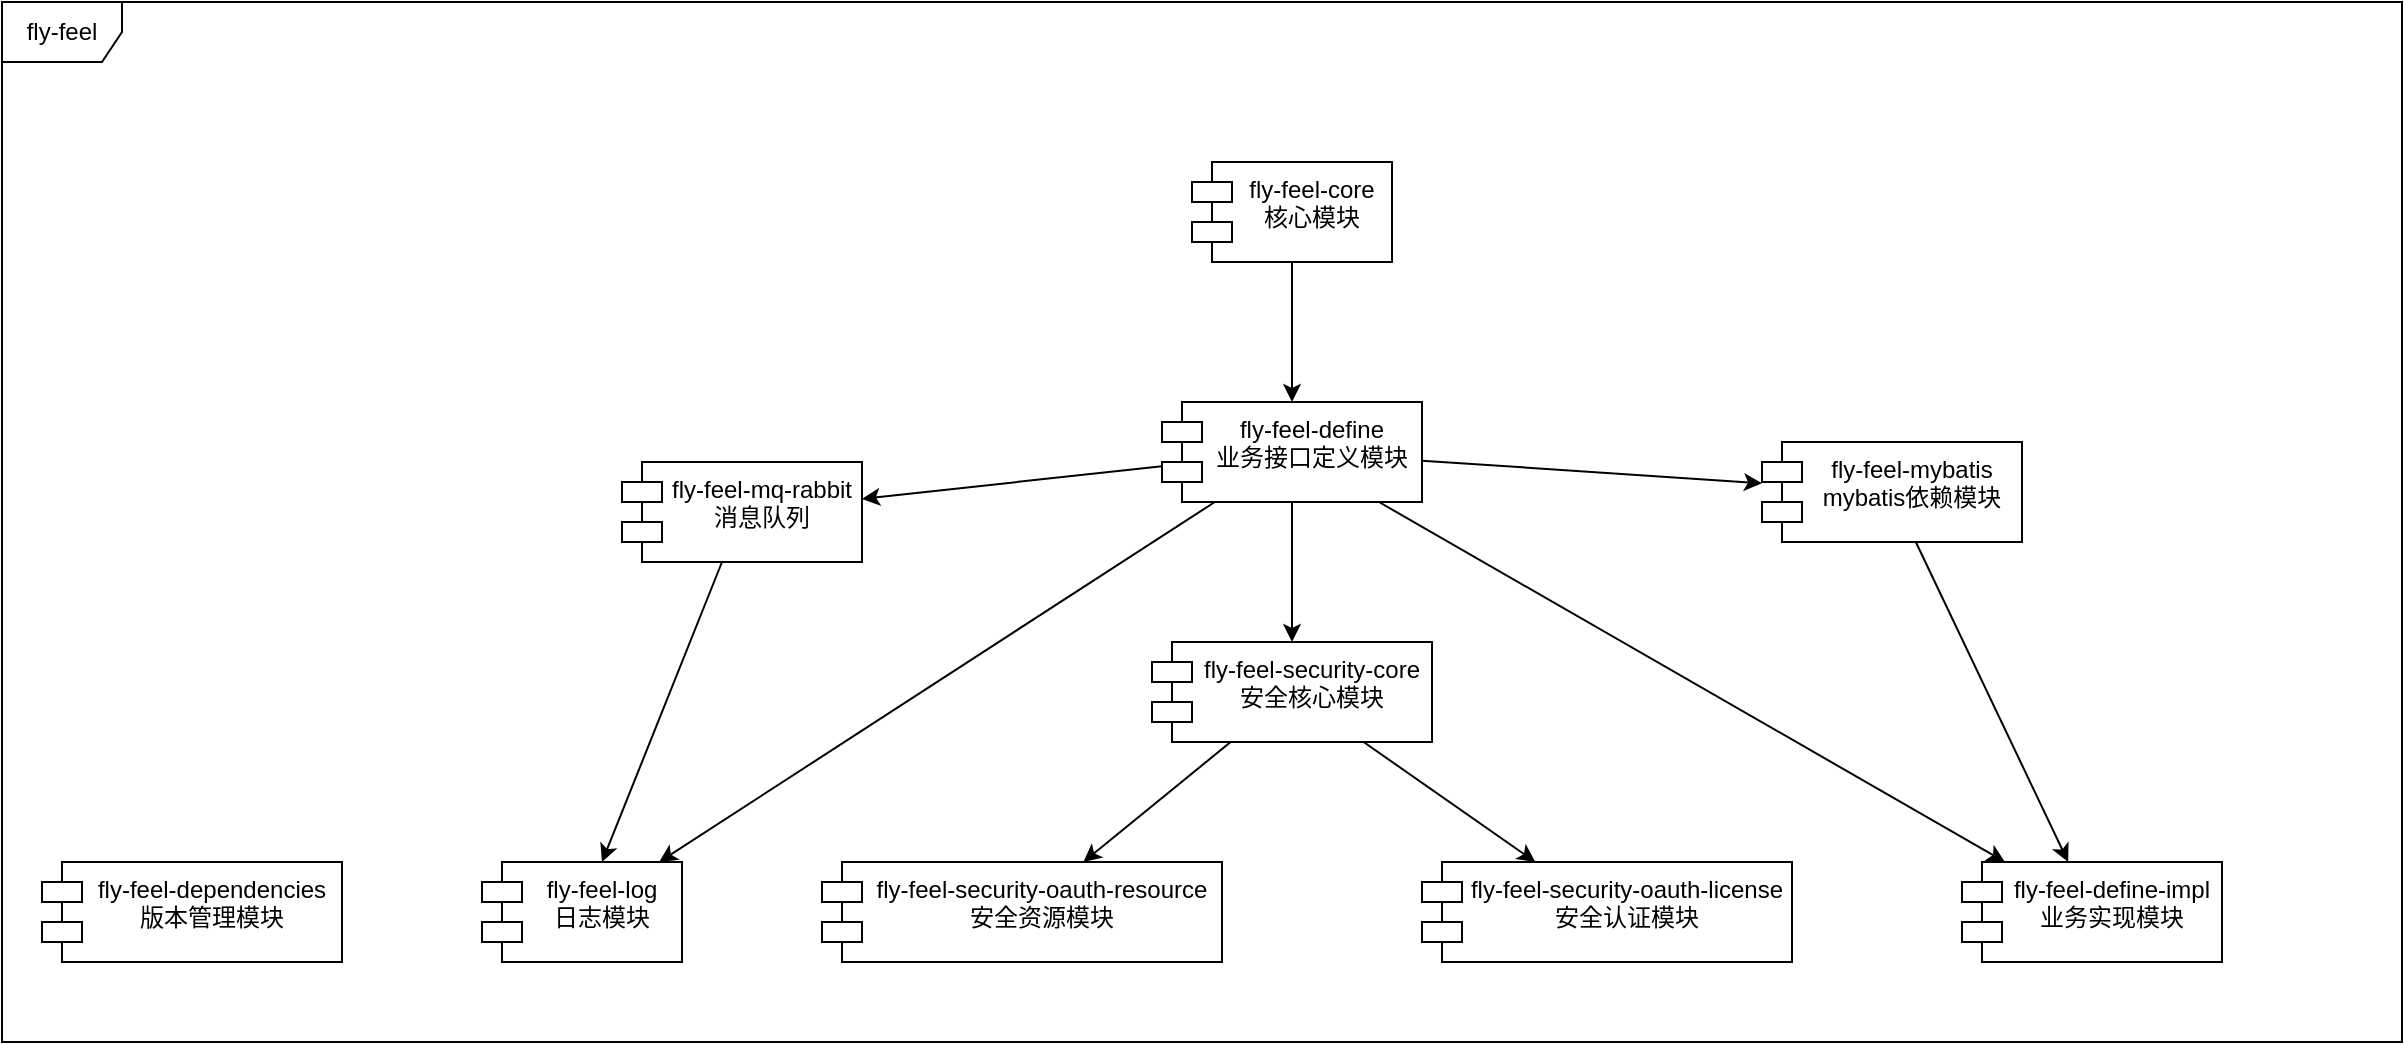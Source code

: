 <mxfile version="16.5.1" type="device"><diagram name="Page-1" id="e56a1550-8fbb-45ad-956c-1786394a9013"><mxGraphModel dx="2604" dy="754" grid="1" gridSize="10" guides="1" tooltips="1" connect="1" arrows="1" fold="1" page="1" pageScale="1" pageWidth="1100" pageHeight="850" background="none" math="0" shadow="0"><root><mxCell id="0"/><mxCell id="1" parent="0"/><mxCell id="whWo7-wQ4GEFzRfYPej4-9" value="fly-feel" style="shape=umlFrame;whiteSpace=wrap;html=1;" parent="1" vertex="1"><mxGeometry x="-250" y="40" width="1200" height="520" as="geometry"/></mxCell><mxCell id="whWo7-wQ4GEFzRfYPej4-15" value="" style="rounded=0;orthogonalLoop=1;jettySize=auto;html=1;" parent="1" source="whWo7-wQ4GEFzRfYPej4-10" target="whWo7-wQ4GEFzRfYPej4-11" edge="1"><mxGeometry relative="1" as="geometry"/></mxCell><mxCell id="whWo7-wQ4GEFzRfYPej4-10" value="fly-feel-core&#10;核心模块" style="shape=module;align=left;spacingLeft=20;align=center;verticalAlign=top;" parent="1" vertex="1"><mxGeometry x="345" y="120" width="100" height="50" as="geometry"/></mxCell><mxCell id="whWo7-wQ4GEFzRfYPej4-22" style="edgeStyle=none;rounded=0;orthogonalLoop=1;jettySize=auto;html=1;" parent="1" source="whWo7-wQ4GEFzRfYPej4-11" target="whWo7-wQ4GEFzRfYPej4-21" edge="1"><mxGeometry relative="1" as="geometry"/></mxCell><mxCell id="whWo7-wQ4GEFzRfYPej4-28" style="edgeStyle=none;rounded=0;orthogonalLoop=1;jettySize=auto;html=1;" parent="1" source="whWo7-wQ4GEFzRfYPej4-11" target="whWo7-wQ4GEFzRfYPej4-25" edge="1"><mxGeometry relative="1" as="geometry"/></mxCell><mxCell id="whWo7-wQ4GEFzRfYPej4-35" style="edgeStyle=none;rounded=0;orthogonalLoop=1;jettySize=auto;html=1;" parent="1" source="whWo7-wQ4GEFzRfYPej4-11" target="whWo7-wQ4GEFzRfYPej4-34" edge="1"><mxGeometry relative="1" as="geometry"/></mxCell><mxCell id="whWo7-wQ4GEFzRfYPej4-36" style="edgeStyle=none;rounded=0;orthogonalLoop=1;jettySize=auto;html=1;" parent="1" source="whWo7-wQ4GEFzRfYPej4-11" target="whWo7-wQ4GEFzRfYPej4-18" edge="1"><mxGeometry relative="1" as="geometry"><mxPoint x="560" y="245.588" as="targetPoint"/></mxGeometry></mxCell><mxCell id="whWo7-wQ4GEFzRfYPej4-38" style="edgeStyle=none;rounded=0;orthogonalLoop=1;jettySize=auto;html=1;" parent="1" source="whWo7-wQ4GEFzRfYPej4-11" target="whWo7-wQ4GEFzRfYPej4-40" edge="1"><mxGeometry relative="1" as="geometry"><mxPoint x="180" y="265" as="targetPoint"/></mxGeometry></mxCell><mxCell id="whWo7-wQ4GEFzRfYPej4-11" value="fly-feel-define&#10;业务接口定义模块" style="shape=module;align=left;spacingLeft=20;align=center;verticalAlign=top;" parent="1" vertex="1"><mxGeometry x="330" y="240" width="130" height="50" as="geometry"/></mxCell><mxCell id="whWo7-wQ4GEFzRfYPej4-12" value="fly-feel-dependencies&#10;版本管理模块" style="shape=module;align=left;spacingLeft=20;align=center;verticalAlign=top;" parent="1" vertex="1"><mxGeometry x="-230" y="470" width="150" height="50" as="geometry"/></mxCell><mxCell id="whWo7-wQ4GEFzRfYPej4-23" style="edgeStyle=none;rounded=0;orthogonalLoop=1;jettySize=auto;html=1;" parent="1" source="whWo7-wQ4GEFzRfYPej4-18" target="whWo7-wQ4GEFzRfYPej4-21" edge="1"><mxGeometry relative="1" as="geometry"><mxPoint x="762.778" y="350" as="sourcePoint"/></mxGeometry></mxCell><mxCell id="whWo7-wQ4GEFzRfYPej4-18" value="fly-feel-mybatis&#10;mybatis依赖模块" style="shape=module;align=left;spacingLeft=20;align=center;verticalAlign=top;" parent="1" vertex="1"><mxGeometry x="630" y="260" width="130" height="50" as="geometry"/></mxCell><mxCell id="whWo7-wQ4GEFzRfYPej4-21" value="fly-feel-define-impl&#10;业务实现模块" style="shape=module;align=left;spacingLeft=20;align=center;verticalAlign=top;" parent="1" vertex="1"><mxGeometry x="730" y="470" width="130" height="50" as="geometry"/></mxCell><mxCell id="whWo7-wQ4GEFzRfYPej4-31" style="edgeStyle=none;rounded=0;orthogonalLoop=1;jettySize=auto;html=1;" parent="1" source="whWo7-wQ4GEFzRfYPej4-25" target="whWo7-wQ4GEFzRfYPej4-29" edge="1"><mxGeometry relative="1" as="geometry"/></mxCell><mxCell id="whWo7-wQ4GEFzRfYPej4-32" style="edgeStyle=none;rounded=0;orthogonalLoop=1;jettySize=auto;html=1;" parent="1" source="whWo7-wQ4GEFzRfYPej4-25" target="whWo7-wQ4GEFzRfYPej4-30" edge="1"><mxGeometry relative="1" as="geometry"/></mxCell><mxCell id="whWo7-wQ4GEFzRfYPej4-25" value="fly-feel-security-core&#10;安全核心模块" style="shape=module;align=left;spacingLeft=20;align=center;verticalAlign=top;" parent="1" vertex="1"><mxGeometry x="325" y="360" width="140" height="50" as="geometry"/></mxCell><mxCell id="whWo7-wQ4GEFzRfYPej4-29" value="fly-feel-security-oauth-license&#10;安全认证模块" style="shape=module;align=left;spacingLeft=20;align=center;verticalAlign=top;" parent="1" vertex="1"><mxGeometry x="460" y="470" width="185" height="50" as="geometry"/></mxCell><mxCell id="whWo7-wQ4GEFzRfYPej4-30" value="fly-feel-security-oauth-resource&#10;安全资源模块" style="shape=module;align=left;spacingLeft=20;align=center;verticalAlign=top;" parent="1" vertex="1"><mxGeometry x="160" y="470" width="200" height="50" as="geometry"/></mxCell><mxCell id="whWo7-wQ4GEFzRfYPej4-34" value="fly-feel-log&#10;日志模块" style="shape=module;align=left;spacingLeft=20;align=center;verticalAlign=top;" parent="1" vertex="1"><mxGeometry x="-10" y="470" width="100" height="50" as="geometry"/></mxCell><mxCell id="whWo7-wQ4GEFzRfYPej4-39" style="edgeStyle=none;rounded=0;orthogonalLoop=1;jettySize=auto;html=1;" parent="1" source="whWo7-wQ4GEFzRfYPej4-40" target="whWo7-wQ4GEFzRfYPej4-34" edge="1"><mxGeometry relative="1" as="geometry"><mxPoint x="24.022" y="390" as="sourcePoint"/></mxGeometry></mxCell><mxCell id="whWo7-wQ4GEFzRfYPej4-40" value="fly-feel-mq-rabbit&#10;消息队列" style="shape=module;align=left;spacingLeft=20;align=center;verticalAlign=top;" parent="1" vertex="1"><mxGeometry x="60" y="270" width="120" height="50" as="geometry"/></mxCell></root></mxGraphModel></diagram></mxfile>